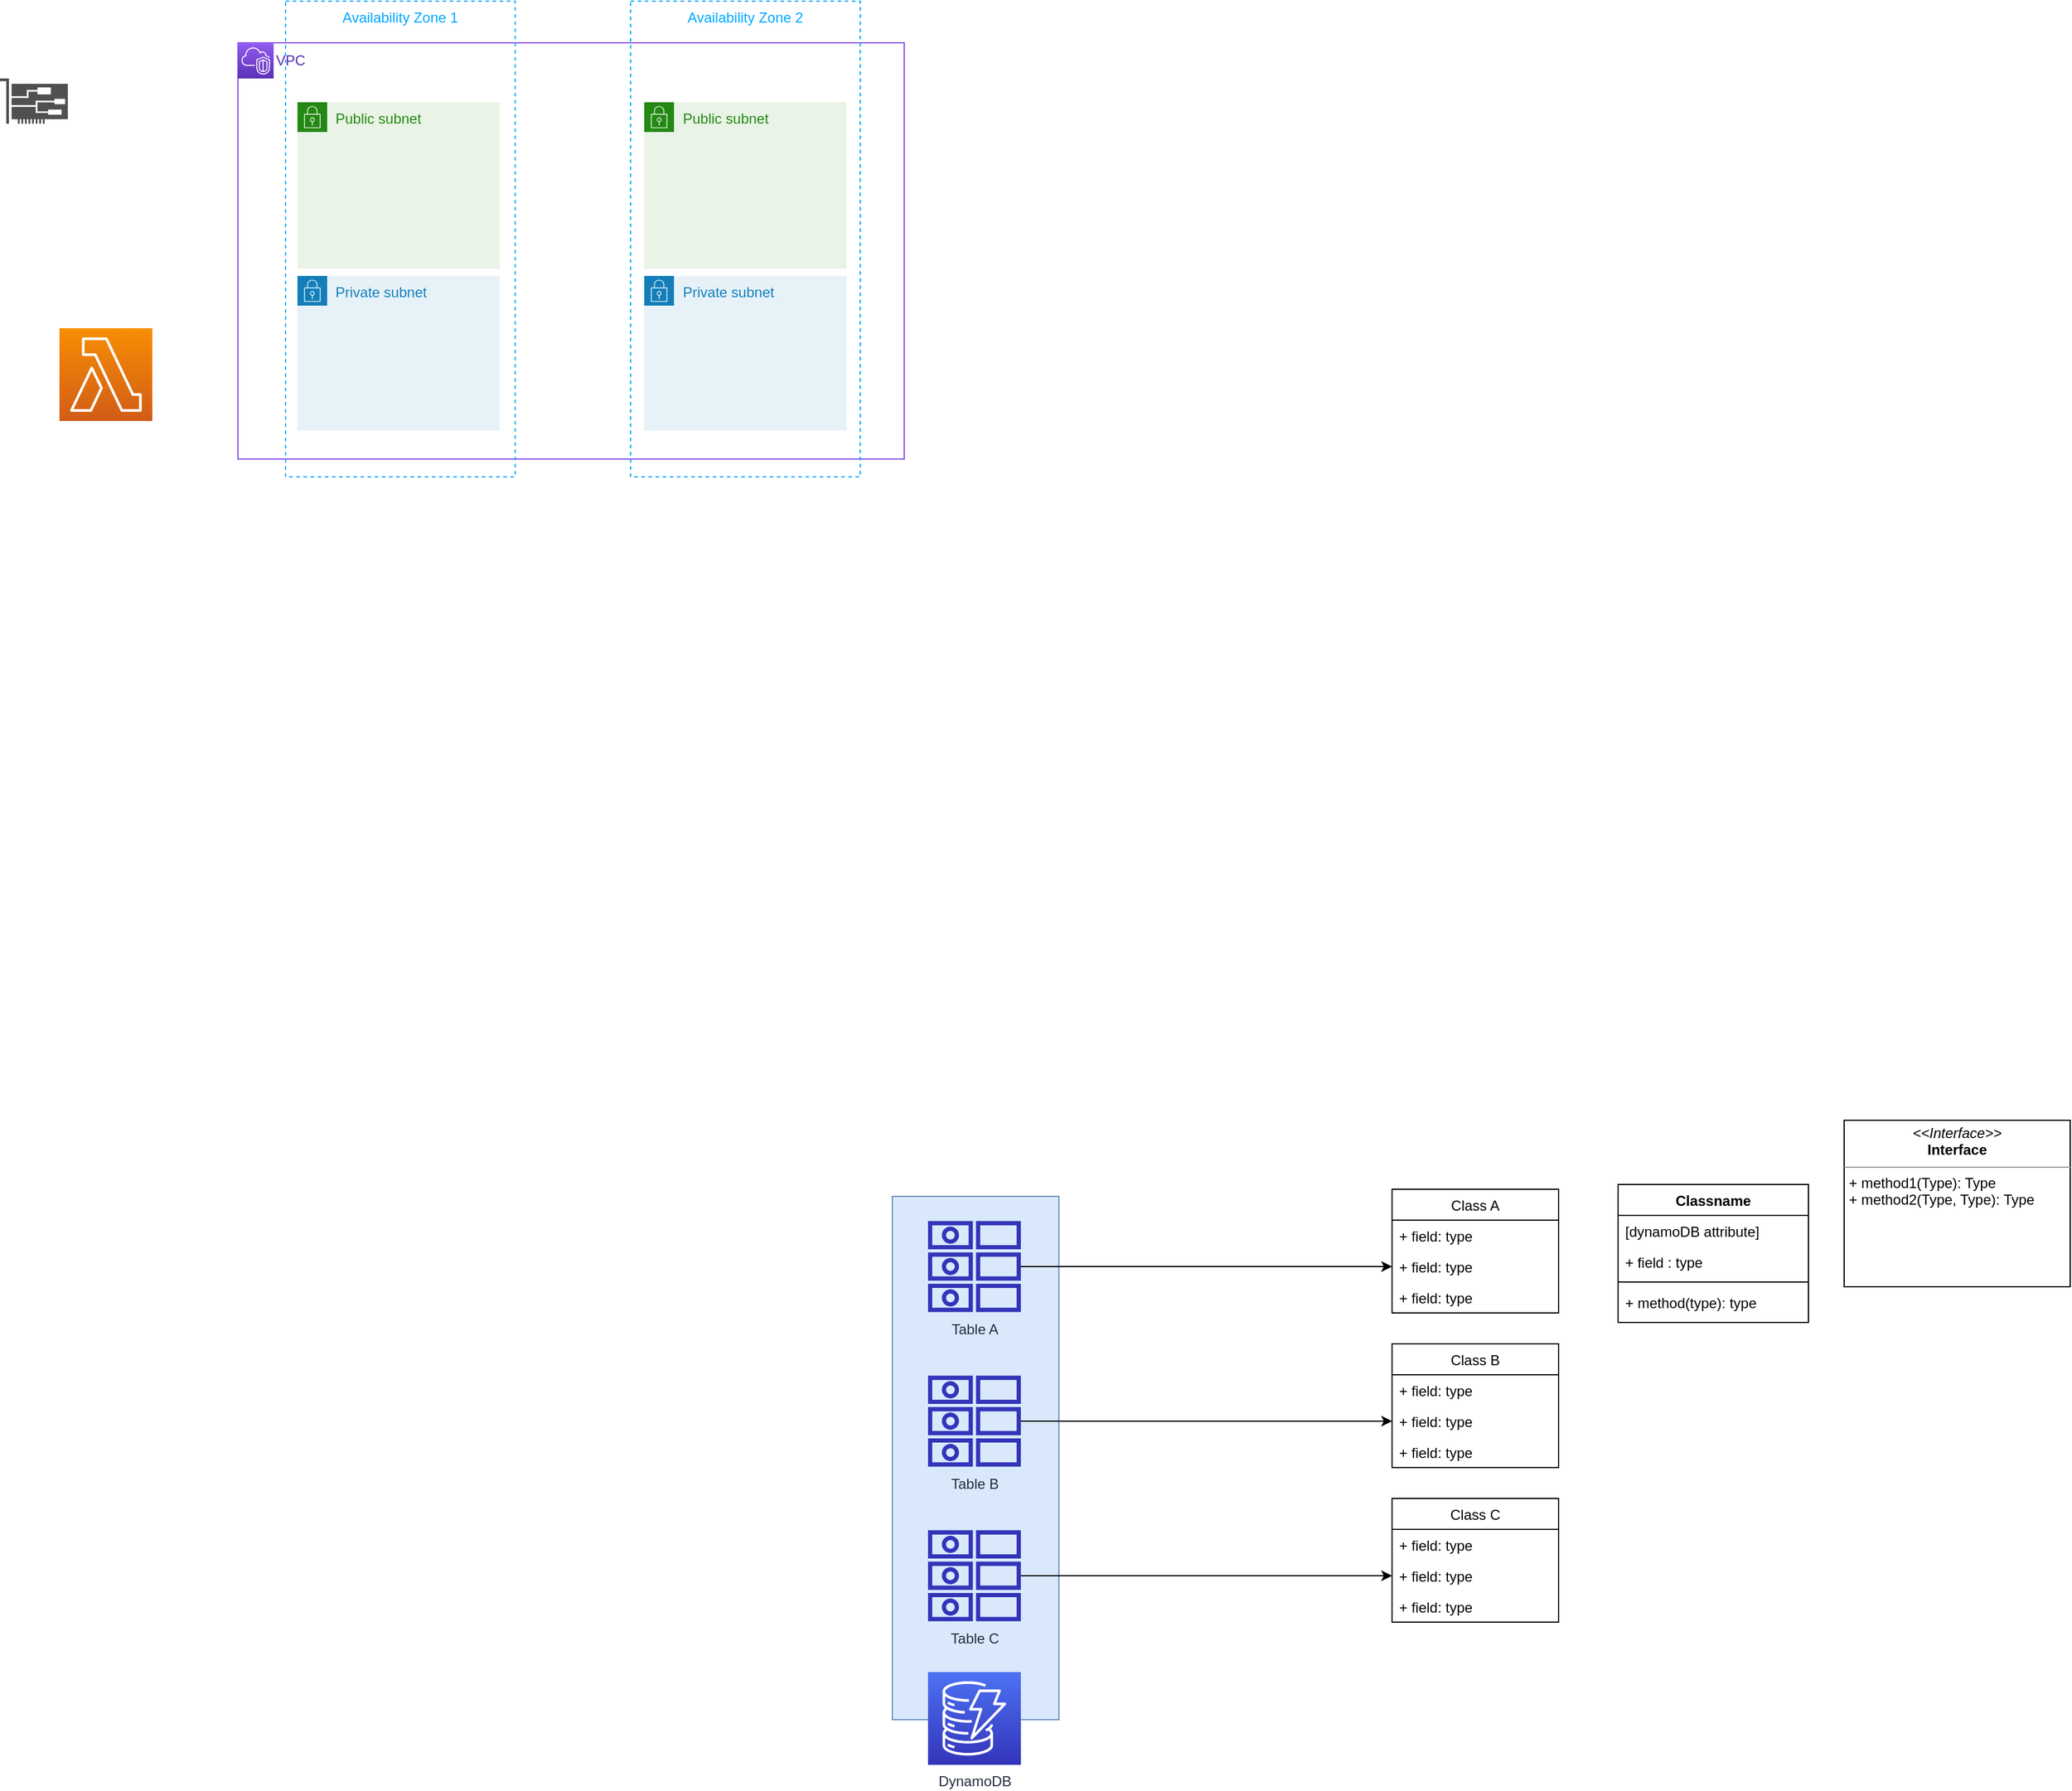 <mxfile version="21.2.1" type="github">
  <diagram id="DosA0Ja8lWotb2Q3j1uD" name="project">
    <mxGraphModel dx="1813" dy="2086" grid="1" gridSize="10" guides="1" tooltips="1" connect="1" arrows="1" fold="1" page="1" pageScale="1" pageWidth="827" pageHeight="1169" math="0" shadow="0">
      <root>
        <mxCell id="0" />
        <mxCell id="1" parent="0" />
        <mxCell id="041czfSTV0lZESF8Rtu5-21" value="" style="rounded=0;whiteSpace=wrap;html=1;fillColor=#dae8fc;strokeColor=#6c8ebf;" parent="1" vertex="1">
          <mxGeometry x="-30" y="60" width="140" height="440" as="geometry" />
        </mxCell>
        <mxCell id="041czfSTV0lZESF8Rtu5-2" value="DynamoDB" style="points=[[0,0,0],[0.25,0,0],[0.5,0,0],[0.75,0,0],[1,0,0],[0,1,0],[0.25,1,0],[0.5,1,0],[0.75,1,0],[1,1,0],[0,0.25,0],[0,0.5,0],[0,0.75,0],[1,0.25,0],[1,0.5,0],[1,0.75,0]];outlineConnect=0;fontColor=#232F3E;gradientColor=#4D72F3;gradientDirection=north;fillColor=#3334B9;strokeColor=#ffffff;dashed=0;verticalLabelPosition=bottom;verticalAlign=top;align=center;html=1;fontSize=12;fontStyle=0;aspect=fixed;shape=mxgraph.aws4.resourceIcon;resIcon=mxgraph.aws4.dynamodb;" parent="1" vertex="1">
          <mxGeometry y="460" width="78" height="78" as="geometry" />
        </mxCell>
        <mxCell id="041czfSTV0lZESF8Rtu5-18" style="edgeStyle=orthogonalEdgeStyle;rounded=0;orthogonalLoop=1;jettySize=auto;html=1;entryX=0;entryY=0.5;entryDx=0;entryDy=0;" parent="1" source="041czfSTV0lZESF8Rtu5-3" target="041czfSTV0lZESF8Rtu5-8" edge="1">
          <mxGeometry relative="1" as="geometry" />
        </mxCell>
        <mxCell id="041czfSTV0lZESF8Rtu5-3" value="Table A" style="outlineConnect=0;fontColor=#232F3E;gradientColor=none;fillColor=#3334B9;strokeColor=none;dashed=0;verticalLabelPosition=bottom;verticalAlign=top;align=center;html=1;fontSize=12;fontStyle=0;aspect=fixed;pointerEvents=1;shape=mxgraph.aws4.attributes;" parent="1" vertex="1">
          <mxGeometry y="80" width="78" height="78" as="geometry" />
        </mxCell>
        <mxCell id="041czfSTV0lZESF8Rtu5-19" style="edgeStyle=orthogonalEdgeStyle;rounded=0;orthogonalLoop=1;jettySize=auto;html=1;entryX=0;entryY=0.5;entryDx=0;entryDy=0;" parent="1" source="041czfSTV0lZESF8Rtu5-4" target="041czfSTV0lZESF8Rtu5-12" edge="1">
          <mxGeometry relative="1" as="geometry" />
        </mxCell>
        <mxCell id="041czfSTV0lZESF8Rtu5-4" value="Table B" style="outlineConnect=0;fontColor=#232F3E;gradientColor=none;fillColor=#3334B9;strokeColor=none;dashed=0;verticalLabelPosition=bottom;verticalAlign=top;align=center;html=1;fontSize=12;fontStyle=0;aspect=fixed;pointerEvents=1;shape=mxgraph.aws4.attributes;" parent="1" vertex="1">
          <mxGeometry y="210" width="78" height="78" as="geometry" />
        </mxCell>
        <mxCell id="041czfSTV0lZESF8Rtu5-20" style="edgeStyle=orthogonalEdgeStyle;rounded=0;orthogonalLoop=1;jettySize=auto;html=1;entryX=0;entryY=0.5;entryDx=0;entryDy=0;" parent="1" source="041czfSTV0lZESF8Rtu5-5" target="041czfSTV0lZESF8Rtu5-16" edge="1">
          <mxGeometry relative="1" as="geometry" />
        </mxCell>
        <mxCell id="041czfSTV0lZESF8Rtu5-5" value="Table C" style="outlineConnect=0;fontColor=#232F3E;gradientColor=none;fillColor=#3334B9;strokeColor=none;dashed=0;verticalLabelPosition=bottom;verticalAlign=top;align=center;html=1;fontSize=12;fontStyle=0;aspect=fixed;pointerEvents=1;shape=mxgraph.aws4.attributes;" parent="1" vertex="1">
          <mxGeometry y="340" width="78" height="78" as="geometry" />
        </mxCell>
        <mxCell id="041czfSTV0lZESF8Rtu5-6" value="Class A" style="swimlane;fontStyle=0;childLayout=stackLayout;horizontal=1;startSize=26;fillColor=none;horizontalStack=0;resizeParent=1;resizeParentMax=0;resizeLast=0;collapsible=1;marginBottom=0;" parent="1" vertex="1">
          <mxGeometry x="390" y="54" width="140" height="104" as="geometry" />
        </mxCell>
        <mxCell id="041czfSTV0lZESF8Rtu5-7" value="+ field: type" style="text;strokeColor=none;fillColor=none;align=left;verticalAlign=top;spacingLeft=4;spacingRight=4;overflow=hidden;rotatable=0;points=[[0,0.5],[1,0.5]];portConstraint=eastwest;" parent="041czfSTV0lZESF8Rtu5-6" vertex="1">
          <mxGeometry y="26" width="140" height="26" as="geometry" />
        </mxCell>
        <mxCell id="041czfSTV0lZESF8Rtu5-8" value="+ field: type" style="text;strokeColor=none;fillColor=none;align=left;verticalAlign=top;spacingLeft=4;spacingRight=4;overflow=hidden;rotatable=0;points=[[0,0.5],[1,0.5]];portConstraint=eastwest;" parent="041czfSTV0lZESF8Rtu5-6" vertex="1">
          <mxGeometry y="52" width="140" height="26" as="geometry" />
        </mxCell>
        <mxCell id="041czfSTV0lZESF8Rtu5-9" value="+ field: type" style="text;strokeColor=none;fillColor=none;align=left;verticalAlign=top;spacingLeft=4;spacingRight=4;overflow=hidden;rotatable=0;points=[[0,0.5],[1,0.5]];portConstraint=eastwest;" parent="041czfSTV0lZESF8Rtu5-6" vertex="1">
          <mxGeometry y="78" width="140" height="26" as="geometry" />
        </mxCell>
        <mxCell id="041czfSTV0lZESF8Rtu5-10" value="Class B" style="swimlane;fontStyle=0;childLayout=stackLayout;horizontal=1;startSize=26;fillColor=none;horizontalStack=0;resizeParent=1;resizeParentMax=0;resizeLast=0;collapsible=1;marginBottom=0;" parent="1" vertex="1">
          <mxGeometry x="390" y="184" width="140" height="104" as="geometry" />
        </mxCell>
        <mxCell id="041czfSTV0lZESF8Rtu5-11" value="+ field: type" style="text;strokeColor=none;fillColor=none;align=left;verticalAlign=top;spacingLeft=4;spacingRight=4;overflow=hidden;rotatable=0;points=[[0,0.5],[1,0.5]];portConstraint=eastwest;" parent="041czfSTV0lZESF8Rtu5-10" vertex="1">
          <mxGeometry y="26" width="140" height="26" as="geometry" />
        </mxCell>
        <mxCell id="041czfSTV0lZESF8Rtu5-12" value="+ field: type" style="text;strokeColor=none;fillColor=none;align=left;verticalAlign=top;spacingLeft=4;spacingRight=4;overflow=hidden;rotatable=0;points=[[0,0.5],[1,0.5]];portConstraint=eastwest;" parent="041czfSTV0lZESF8Rtu5-10" vertex="1">
          <mxGeometry y="52" width="140" height="26" as="geometry" />
        </mxCell>
        <mxCell id="041czfSTV0lZESF8Rtu5-13" value="+ field: type" style="text;strokeColor=none;fillColor=none;align=left;verticalAlign=top;spacingLeft=4;spacingRight=4;overflow=hidden;rotatable=0;points=[[0,0.5],[1,0.5]];portConstraint=eastwest;" parent="041czfSTV0lZESF8Rtu5-10" vertex="1">
          <mxGeometry y="78" width="140" height="26" as="geometry" />
        </mxCell>
        <mxCell id="041czfSTV0lZESF8Rtu5-14" value="Class C" style="swimlane;fontStyle=0;childLayout=stackLayout;horizontal=1;startSize=26;fillColor=none;horizontalStack=0;resizeParent=1;resizeParentMax=0;resizeLast=0;collapsible=1;marginBottom=0;" parent="1" vertex="1">
          <mxGeometry x="390" y="314" width="140" height="104" as="geometry" />
        </mxCell>
        <mxCell id="041czfSTV0lZESF8Rtu5-15" value="+ field: type" style="text;strokeColor=none;fillColor=none;align=left;verticalAlign=top;spacingLeft=4;spacingRight=4;overflow=hidden;rotatable=0;points=[[0,0.5],[1,0.5]];portConstraint=eastwest;" parent="041czfSTV0lZESF8Rtu5-14" vertex="1">
          <mxGeometry y="26" width="140" height="26" as="geometry" />
        </mxCell>
        <mxCell id="041czfSTV0lZESF8Rtu5-16" value="+ field: type" style="text;strokeColor=none;fillColor=none;align=left;verticalAlign=top;spacingLeft=4;spacingRight=4;overflow=hidden;rotatable=0;points=[[0,0.5],[1,0.5]];portConstraint=eastwest;" parent="041czfSTV0lZESF8Rtu5-14" vertex="1">
          <mxGeometry y="52" width="140" height="26" as="geometry" />
        </mxCell>
        <mxCell id="041czfSTV0lZESF8Rtu5-17" value="+ field: type" style="text;strokeColor=none;fillColor=none;align=left;verticalAlign=top;spacingLeft=4;spacingRight=4;overflow=hidden;rotatable=0;points=[[0,0.5],[1,0.5]];portConstraint=eastwest;" parent="041czfSTV0lZESF8Rtu5-14" vertex="1">
          <mxGeometry y="78" width="140" height="26" as="geometry" />
        </mxCell>
        <mxCell id="041czfSTV0lZESF8Rtu5-23" value="Classname" style="swimlane;fontStyle=1;align=center;verticalAlign=top;childLayout=stackLayout;horizontal=1;startSize=26;horizontalStack=0;resizeParent=1;resizeParentMax=0;resizeLast=0;collapsible=1;marginBottom=0;" parent="1" vertex="1">
          <mxGeometry x="580" y="50" width="160" height="116" as="geometry" />
        </mxCell>
        <mxCell id="041czfSTV0lZESF8Rtu5-29" value="[dynamoDB attribute]" style="text;strokeColor=none;fillColor=none;align=left;verticalAlign=top;spacingLeft=4;spacingRight=4;overflow=hidden;rotatable=0;points=[[0,0.5],[1,0.5]];portConstraint=eastwest;" parent="041czfSTV0lZESF8Rtu5-23" vertex="1">
          <mxGeometry y="26" width="160" height="26" as="geometry" />
        </mxCell>
        <mxCell id="041czfSTV0lZESF8Rtu5-24" value="+ field : type" style="text;strokeColor=none;fillColor=none;align=left;verticalAlign=top;spacingLeft=4;spacingRight=4;overflow=hidden;rotatable=0;points=[[0,0.5],[1,0.5]];portConstraint=eastwest;" parent="041czfSTV0lZESF8Rtu5-23" vertex="1">
          <mxGeometry y="52" width="160" height="26" as="geometry" />
        </mxCell>
        <mxCell id="041czfSTV0lZESF8Rtu5-25" value="" style="line;strokeWidth=1;fillColor=none;align=left;verticalAlign=middle;spacingTop=-1;spacingLeft=3;spacingRight=3;rotatable=0;labelPosition=right;points=[];portConstraint=eastwest;" parent="041czfSTV0lZESF8Rtu5-23" vertex="1">
          <mxGeometry y="78" width="160" height="8" as="geometry" />
        </mxCell>
        <mxCell id="041czfSTV0lZESF8Rtu5-26" value="+ method(type): type" style="text;strokeColor=none;fillColor=none;align=left;verticalAlign=top;spacingLeft=4;spacingRight=4;overflow=hidden;rotatable=0;points=[[0,0.5],[1,0.5]];portConstraint=eastwest;" parent="041czfSTV0lZESF8Rtu5-23" vertex="1">
          <mxGeometry y="86" width="160" height="30" as="geometry" />
        </mxCell>
        <mxCell id="041czfSTV0lZESF8Rtu5-28" value="&lt;p style=&quot;margin: 0px ; margin-top: 4px ; text-align: center&quot;&gt;&lt;i&gt;&amp;lt;&amp;lt;Interface&amp;gt;&amp;gt;&lt;/i&gt;&lt;br&gt;&lt;b&gt;Interface&lt;/b&gt;&lt;/p&gt;&lt;hr size=&quot;1&quot;&gt;&lt;p style=&quot;margin: 0px ; margin-left: 4px&quot;&gt;&lt;/p&gt;&lt;p style=&quot;margin: 0px ; margin-left: 4px&quot;&gt;+ method1(Type): Type&lt;br&gt;+ method2(Type, Type): Type&lt;/p&gt;" style="verticalAlign=top;align=left;overflow=fill;fontSize=12;fontFamily=Helvetica;html=1;" parent="1" vertex="1">
          <mxGeometry x="770" y="-4" width="190" height="140" as="geometry" />
        </mxCell>
        <mxCell id="nOJyN4C1B3A-w3jOITU2-1" value="" style="sketch=0;points=[[0,0,0],[0.25,0,0],[0.5,0,0],[0.75,0,0],[1,0,0],[0,1,0],[0.25,1,0],[0.5,1,0],[0.75,1,0],[1,1,0],[0,0.25,0],[0,0.5,0],[0,0.75,0],[1,0.25,0],[1,0.5,0],[1,0.75,0]];outlineConnect=0;fontColor=#232F3E;gradientColor=#F78E04;gradientDirection=north;fillColor=#D05C17;strokeColor=#ffffff;dashed=0;verticalLabelPosition=bottom;verticalAlign=top;align=center;html=1;fontSize=12;fontStyle=0;aspect=fixed;shape=mxgraph.aws4.resourceIcon;resIcon=mxgraph.aws4.lambda;" vertex="1" parent="1">
          <mxGeometry x="-730" y="-670" width="78" height="78" as="geometry" />
        </mxCell>
        <mxCell id="nOJyN4C1B3A-w3jOITU2-4" value="" style="rounded=0;whiteSpace=wrap;html=1;fillColor=none;strokeColor=#8551e2;" vertex="1" parent="1">
          <mxGeometry x="-580" y="-910" width="560" height="350" as="geometry" />
        </mxCell>
        <mxCell id="nOJyN4C1B3A-w3jOITU2-5" value="VPC" style="sketch=0;points=[[0,0,0],[0.25,0,0],[0.5,0,0],[0.75,0,0],[1,0,0],[0,1,0],[0.25,1,0],[0.5,1,0],[0.75,1,0],[1,1,0],[0,0.25,0],[0,0.5,0],[0,0.75,0],[1,0.25,0],[1,0.5,0],[1,0.75,0]];outlineConnect=0;fontColor=#5A30B5;gradientColor=#945DF2;gradientDirection=north;fillColor=#5A30B5;strokeColor=#ffffff;dashed=0;verticalLabelPosition=middle;verticalAlign=middle;align=left;html=1;fontSize=12;fontStyle=0;aspect=fixed;shape=mxgraph.aws4.resourceIcon;resIcon=mxgraph.aws4.vpc;labelPosition=right;" vertex="1" parent="1">
          <mxGeometry x="-580" y="-910" width="30" height="30" as="geometry" />
        </mxCell>
        <mxCell id="nOJyN4C1B3A-w3jOITU2-6" value="Availability Zone 1" style="rounded=0;whiteSpace=wrap;html=1;fillColor=none;strokeColor=#00A8FF;dashed=1;verticalAlign=top;fontColor=#00A8FF;" vertex="1" parent="1">
          <mxGeometry x="-540" y="-945" width="193" height="400" as="geometry" />
        </mxCell>
        <mxCell id="nOJyN4C1B3A-w3jOITU2-7" value="Availability Zone 2" style="rounded=0;whiteSpace=wrap;html=1;fillColor=none;strokeColor=#00A8FF;dashed=1;verticalAlign=top;fontColor=#00A8FF;" vertex="1" parent="1">
          <mxGeometry x="-250" y="-945" width="193" height="400" as="geometry" />
        </mxCell>
        <mxCell id="nOJyN4C1B3A-w3jOITU2-8" value="" style="sketch=0;pointerEvents=1;shadow=0;dashed=0;html=1;strokeColor=none;fillColor=#505050;labelPosition=center;verticalLabelPosition=bottom;verticalAlign=top;outlineConnect=0;align=center;shape=mxgraph.office.devices.nic;" vertex="1" parent="1">
          <mxGeometry x="-780" y="-880" width="57" height="38" as="geometry" />
        </mxCell>
        <mxCell id="nOJyN4C1B3A-w3jOITU2-9" value="Public subnet" style="points=[[0,0],[0.25,0],[0.5,0],[0.75,0],[1,0],[1,0.25],[1,0.5],[1,0.75],[1,1],[0.75,1],[0.5,1],[0.25,1],[0,1],[0,0.75],[0,0.5],[0,0.25]];outlineConnect=0;gradientColor=none;html=1;whiteSpace=wrap;fontSize=12;fontStyle=0;container=1;pointerEvents=0;collapsible=0;recursiveResize=0;shape=mxgraph.aws4.group;grIcon=mxgraph.aws4.group_security_group;grStroke=0;strokeColor=#248814;fillColor=#E9F3E6;verticalAlign=top;align=left;spacingLeft=30;fontColor=#248814;dashed=0;" vertex="1" parent="1">
          <mxGeometry x="-530" y="-860" width="170" height="140" as="geometry" />
        </mxCell>
        <mxCell id="nOJyN4C1B3A-w3jOITU2-10" value="Public subnet" style="points=[[0,0],[0.25,0],[0.5,0],[0.75,0],[1,0],[1,0.25],[1,0.5],[1,0.75],[1,1],[0.75,1],[0.5,1],[0.25,1],[0,1],[0,0.75],[0,0.5],[0,0.25]];outlineConnect=0;gradientColor=none;html=1;whiteSpace=wrap;fontSize=12;fontStyle=0;container=1;pointerEvents=0;collapsible=0;recursiveResize=0;shape=mxgraph.aws4.group;grIcon=mxgraph.aws4.group_security_group;grStroke=0;strokeColor=#248814;fillColor=#E9F3E6;verticalAlign=top;align=left;spacingLeft=30;fontColor=#248814;dashed=0;" vertex="1" parent="1">
          <mxGeometry x="-238.5" y="-860" width="170" height="140" as="geometry" />
        </mxCell>
        <mxCell id="nOJyN4C1B3A-w3jOITU2-11" value="Private subnet" style="points=[[0,0],[0.25,0],[0.5,0],[0.75,0],[1,0],[1,0.25],[1,0.5],[1,0.75],[1,1],[0.75,1],[0.5,1],[0.25,1],[0,1],[0,0.75],[0,0.5],[0,0.25]];outlineConnect=0;gradientColor=none;html=1;whiteSpace=wrap;fontSize=12;fontStyle=0;container=1;pointerEvents=0;collapsible=0;recursiveResize=0;shape=mxgraph.aws4.group;grIcon=mxgraph.aws4.group_security_group;grStroke=0;strokeColor=#147EBA;fillColor=#E6F2F8;verticalAlign=top;align=left;spacingLeft=30;fontColor=#147EBA;dashed=0;" vertex="1" parent="1">
          <mxGeometry x="-530" y="-714" width="170" height="130" as="geometry" />
        </mxCell>
        <mxCell id="nOJyN4C1B3A-w3jOITU2-12" value="Private subnet" style="points=[[0,0],[0.25,0],[0.5,0],[0.75,0],[1,0],[1,0.25],[1,0.5],[1,0.75],[1,1],[0.75,1],[0.5,1],[0.25,1],[0,1],[0,0.75],[0,0.5],[0,0.25]];outlineConnect=0;gradientColor=none;html=1;whiteSpace=wrap;fontSize=12;fontStyle=0;container=1;pointerEvents=0;collapsible=0;recursiveResize=0;shape=mxgraph.aws4.group;grIcon=mxgraph.aws4.group_security_group;grStroke=0;strokeColor=#147EBA;fillColor=#E6F2F8;verticalAlign=top;align=left;spacingLeft=30;fontColor=#147EBA;dashed=0;" vertex="1" parent="1">
          <mxGeometry x="-238.5" y="-714" width="170" height="130" as="geometry" />
        </mxCell>
      </root>
    </mxGraphModel>
  </diagram>
</mxfile>

